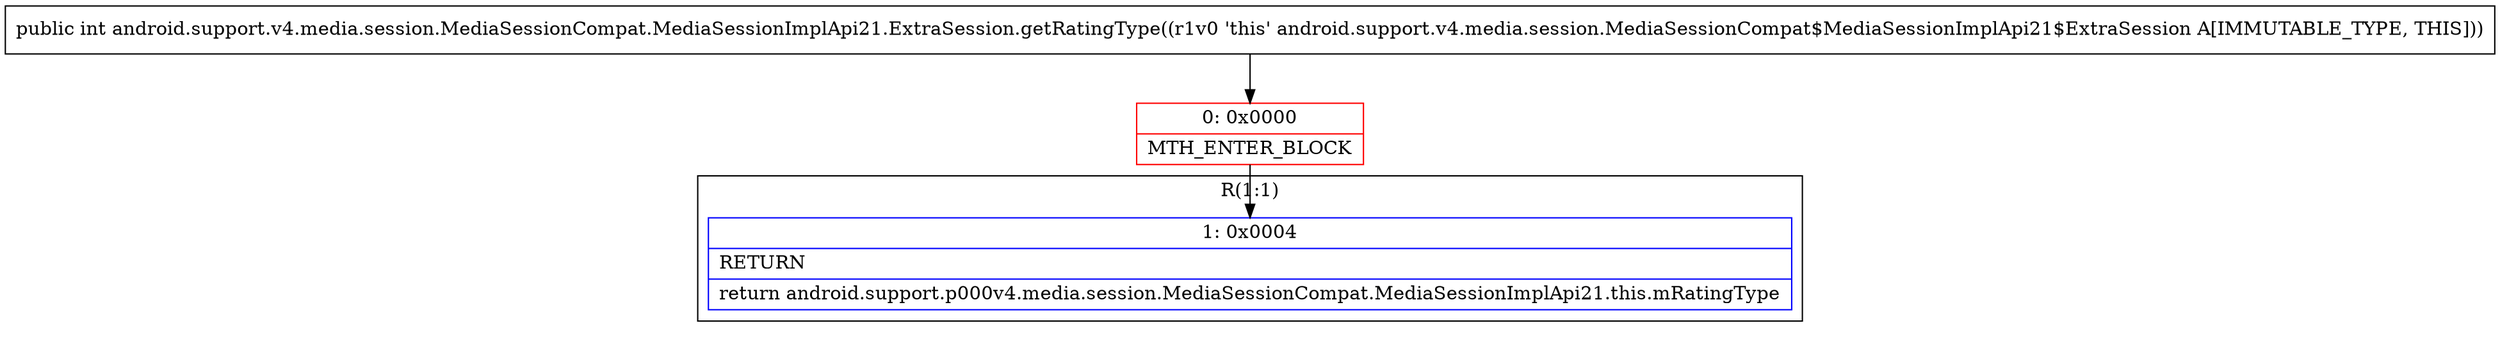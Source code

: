 digraph "CFG forandroid.support.v4.media.session.MediaSessionCompat.MediaSessionImplApi21.ExtraSession.getRatingType()I" {
subgraph cluster_Region_1591115723 {
label = "R(1:1)";
node [shape=record,color=blue];
Node_1 [shape=record,label="{1\:\ 0x0004|RETURN\l|return android.support.p000v4.media.session.MediaSessionCompat.MediaSessionImplApi21.this.mRatingType\l}"];
}
Node_0 [shape=record,color=red,label="{0\:\ 0x0000|MTH_ENTER_BLOCK\l}"];
MethodNode[shape=record,label="{public int android.support.v4.media.session.MediaSessionCompat.MediaSessionImplApi21.ExtraSession.getRatingType((r1v0 'this' android.support.v4.media.session.MediaSessionCompat$MediaSessionImplApi21$ExtraSession A[IMMUTABLE_TYPE, THIS])) }"];
MethodNode -> Node_0;
Node_0 -> Node_1;
}

